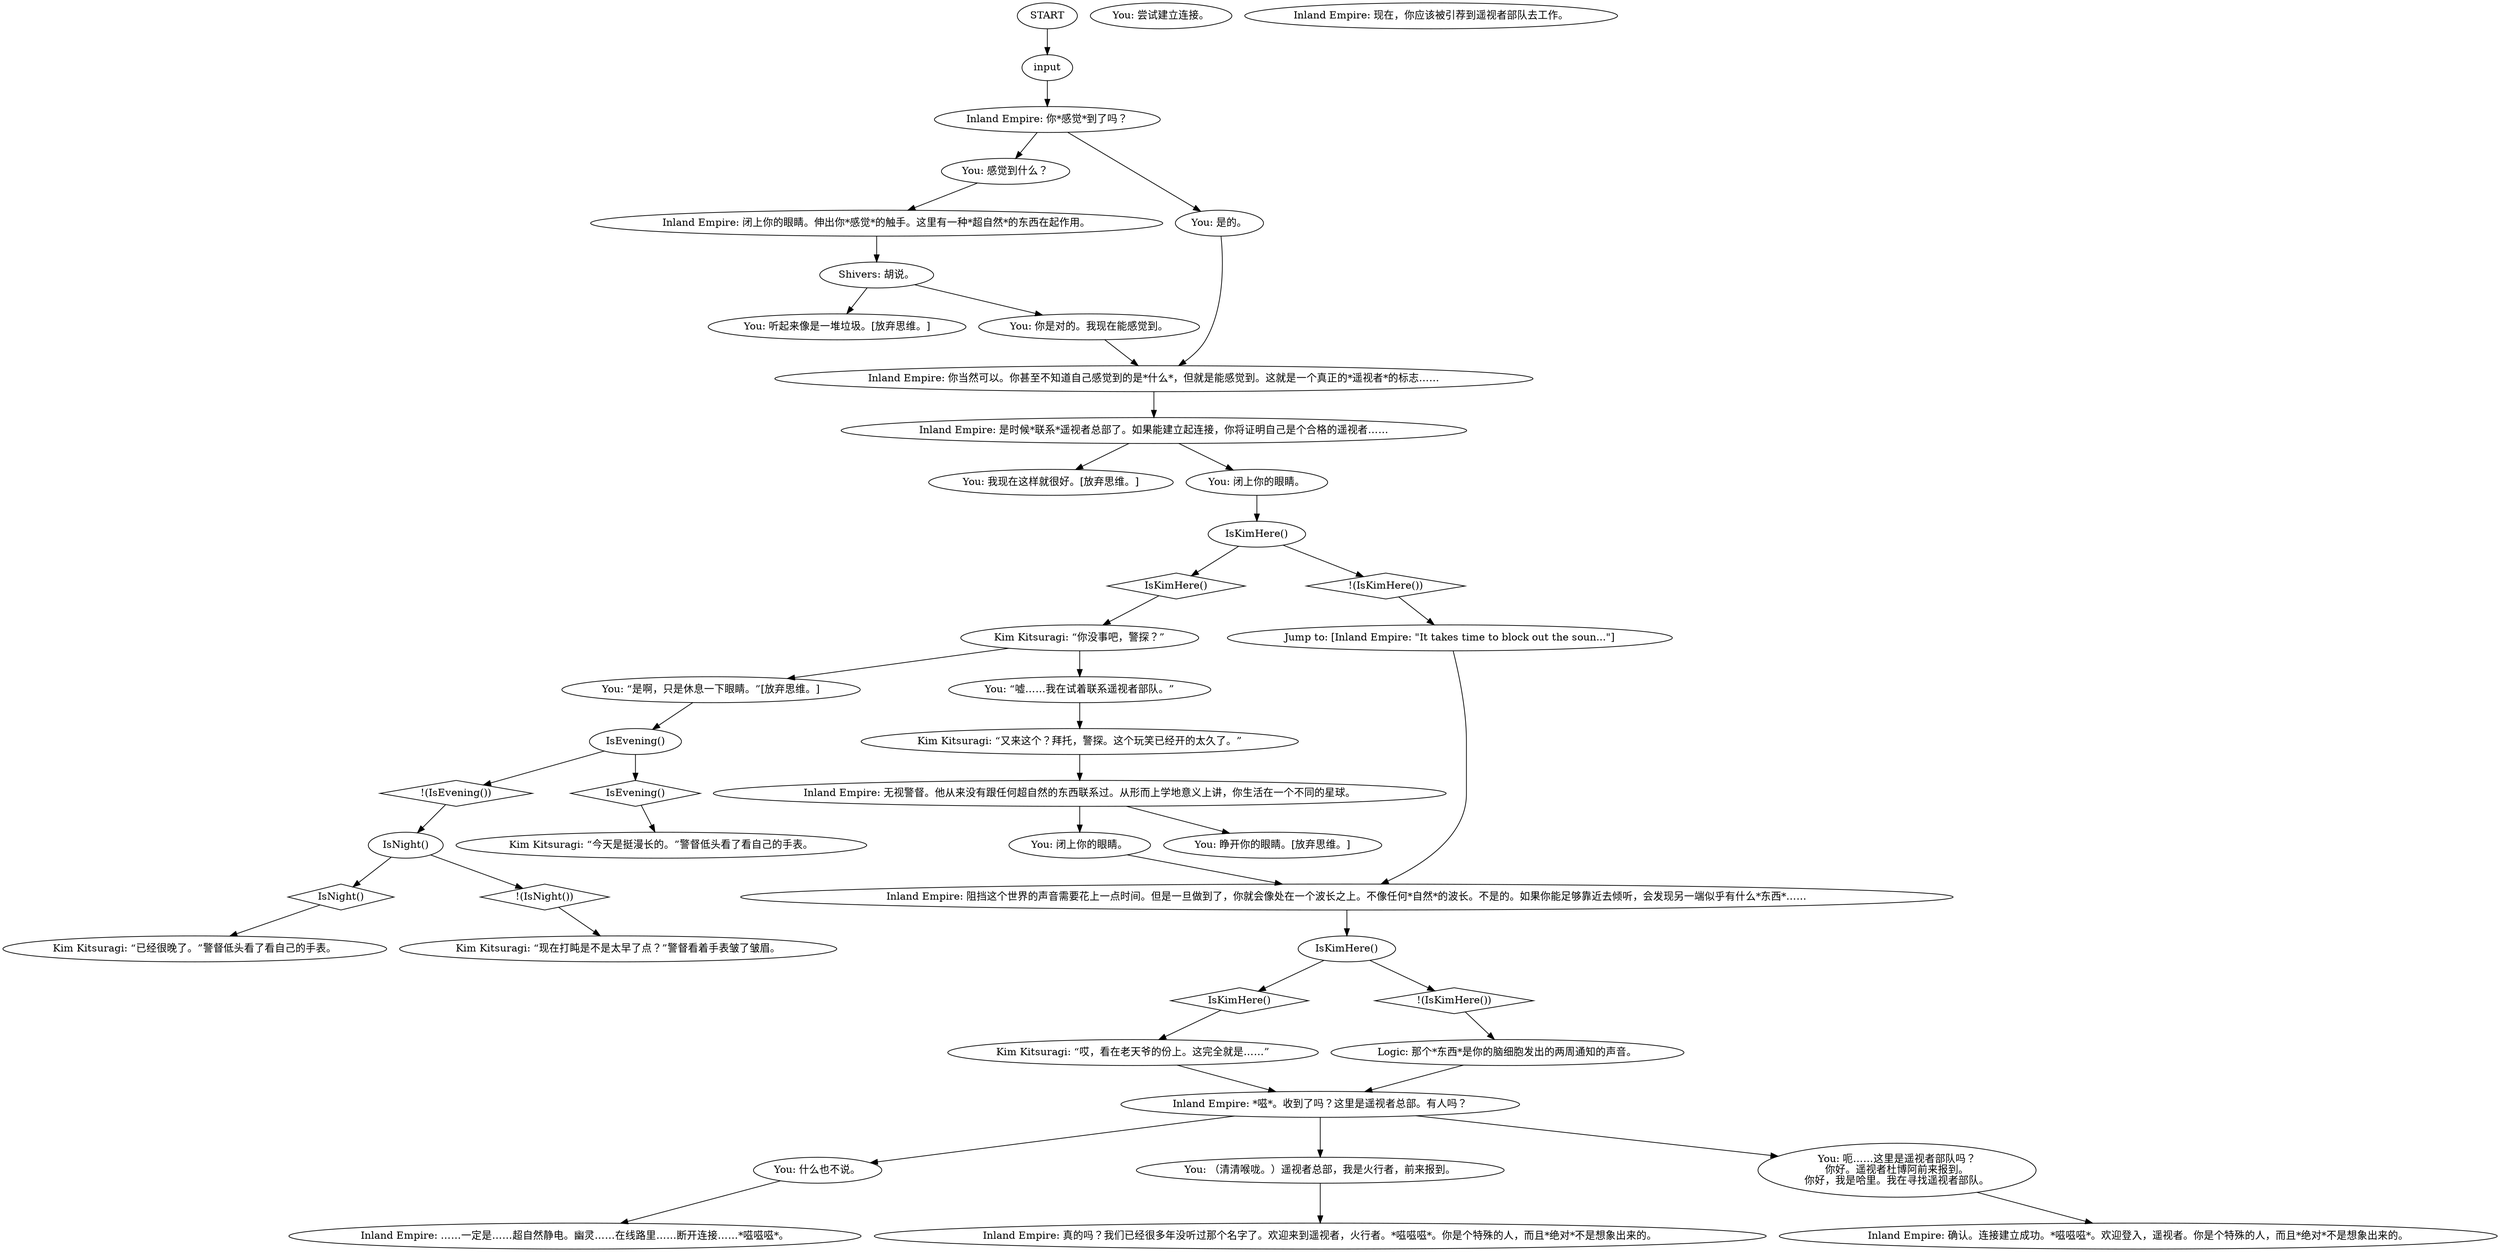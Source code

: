 # THOUGHT / REMOTE VIEWER
# Inland Empire -- Happens on a counter now.
# ==================================================
digraph G {
	  0 [label="START"];
	  1 [label="input"];
	  2 [label="Inland Empire: 你当然可以。你甚至不知道自己感觉到的是*什么*，但就是能感觉到。这就是一个真正的*遥视者*的标志……"];
	  3 [label="You: 什么也不说。"];
	  4 [label="IsKimHere()"];
	  5 [label="IsKimHere()", shape=diamond];
	  6 [label="!(IsKimHere())", shape=diamond];
	  7 [label="You: 我现在这样就很好。[放弃思维。]"];
	  8 [label="Inland Empire: *嗞*。收到了吗？这里是遥视者总部。有人吗？"];
	  9 [label="You: 尝试建立连接。"];
	  10 [label="Inland Empire: 是时候*联系*遥视者总部了。如果能建立起连接，你将证明自己是个合格的遥视者……"];
	  11 [label="IsEvening()"];
	  12 [label="IsEvening()", shape=diamond];
	  13 [label="!(IsEvening())", shape=diamond];
	  14 [label="Kim Kitsuragi: “现在打盹是不是太早了点？”警督看着手表皱了皱眉。"];
	  15 [label="Inland Empire: 无视警督。他从来没有跟任何超自然的东西联系过。从形而上学地意义上讲，你生活在一个不同的星球。"];
	  16 [label="Inland Empire: 你*感觉*到了吗？"];
	  17 [label="Kim Kitsuragi: “你没事吧，警探？”"];
	  18 [label="Kim Kitsuragi: “又来这个？拜托，警探。这个玩笑已经开的太久了。”"];
	  19 [label="Kim Kitsuragi: “哎，看在老天爷的份上。这完全就是……”"];
	  20 [label="Inland Empire: 确认。连接建立成功。*嗞嗞嗞*。欢迎登入，遥视者。你是个特殊的人，而且*绝对*不是想象出来的。"];
	  21 [label="Inland Empire: ……一定是……超自然静电。幽灵……在线路里……断开连接……*嗞嗞嗞*。"];
	  22 [label="You: （清清喉咙。）遥视者总部，我是火行者，前来报到。"];
	  23 [label="You: 睁开你的眼睛。[放弃思维。]"];
	  24 [label="IsKimHere()"];
	  25 [label="IsKimHere()", shape=diamond];
	  26 [label="!(IsKimHere())", shape=diamond];
	  27 [label="Inland Empire: 真的吗？我们已经很多年没听过那个名字了。欢迎来到遥视者，火行者。*嗞嗞嗞*。你是个特殊的人，而且*绝对*不是想象出来的。"];
	  28 [label="Kim Kitsuragi: “今天是挺漫长的。”警督低头看了看自己的手表。"];
	  29 [label="Jump to: [Inland Empire: \"It takes time to block out the soun...\"]"];
	  30 [label="You: 闭上你的眼睛。"];
	  31 [label="You: 你是对的。我现在能感觉到。"];
	  32 [label="You: 听起来像是一堆垃圾。[放弃思维。]"];
	  33 [label="IsNight()"];
	  34 [label="IsNight()", shape=diamond];
	  35 [label="!(IsNight())", shape=diamond];
	  36 [label="You: 呃……这里是遥视者部队吗？\n你好。遥视者杜博阿前来报到。\n你好，我是哈里。我在寻找遥视者部队。"];
	  37 [label="Logic: 那个*东西*是你的脑细胞发出的两周通知的声音。"];
	  38 [label="You: 感觉到什么？"];
	  39 [label="Shivers: 胡说。"];
	  40 [label="Inland Empire: 现在，你应该被引荐到遥视者部队去工作。"];
	  41 [label="You: “嘘……我在试着联系遥视者部队。”"];
	  42 [label="You: “是啊，只是休息一下眼睛。”[放弃思维。]"];
	  43 [label="You: 是的。"];
	  44 [label="Inland Empire: 闭上你的眼睛。伸出你*感觉*的触手。这里有一种*超自然*的东西在起作用。"];
	  45 [label="Kim Kitsuragi: “已经很晚了。”警督低头看了看自己的手表。"];
	  46 [label="Inland Empire: 阻挡这个世界的声音需要花上一点时间。但是一旦做到了，你就会像处在一个波长之上。不像任何*自然*的波长。不是的。如果你能足够靠近去倾听，会发现另一端似乎有什么*东西*……"];
	  48 [label="You: 闭上你的眼睛。"];
	  0 -> 1
	  1 -> 16
	  2 -> 10
	  3 -> 21
	  4 -> 5
	  4 -> 6
	  5 -> 19
	  6 -> 37
	  8 -> 3
	  8 -> 36
	  8 -> 22
	  10 -> 30
	  10 -> 7
	  11 -> 12
	  11 -> 13
	  12 -> 28
	  13 -> 33
	  15 -> 48
	  15 -> 23
	  16 -> 43
	  16 -> 38
	  17 -> 41
	  17 -> 42
	  18 -> 15
	  19 -> 8
	  22 -> 27
	  24 -> 25
	  24 -> 26
	  25 -> 17
	  26 -> 29
	  29 -> 46
	  30 -> 24
	  31 -> 2
	  33 -> 34
	  33 -> 35
	  34 -> 45
	  35 -> 14
	  36 -> 20
	  37 -> 8
	  38 -> 44
	  39 -> 32
	  39 -> 31
	  41 -> 18
	  42 -> 11
	  43 -> 2
	  44 -> 39
	  46 -> 4
	  48 -> 46
}

